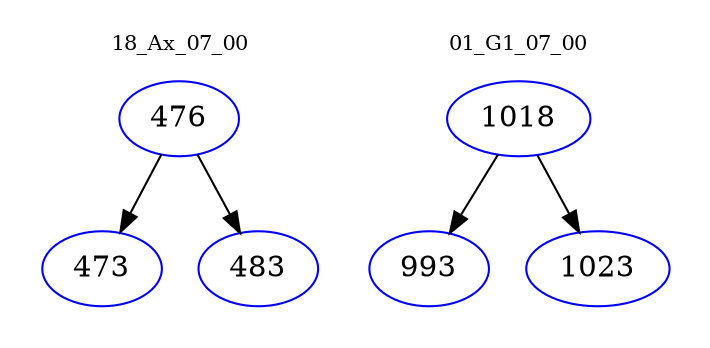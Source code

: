 digraph{
subgraph cluster_0 {
color = white
label = "18_Ax_07_00";
fontsize=10;
T0_476 [label="476", color="blue"]
T0_476 -> T0_473 [color="black"]
T0_473 [label="473", color="blue"]
T0_476 -> T0_483 [color="black"]
T0_483 [label="483", color="blue"]
}
subgraph cluster_1 {
color = white
label = "01_G1_07_00";
fontsize=10;
T1_1018 [label="1018", color="blue"]
T1_1018 -> T1_993 [color="black"]
T1_993 [label="993", color="blue"]
T1_1018 -> T1_1023 [color="black"]
T1_1023 [label="1023", color="blue"]
}
}
